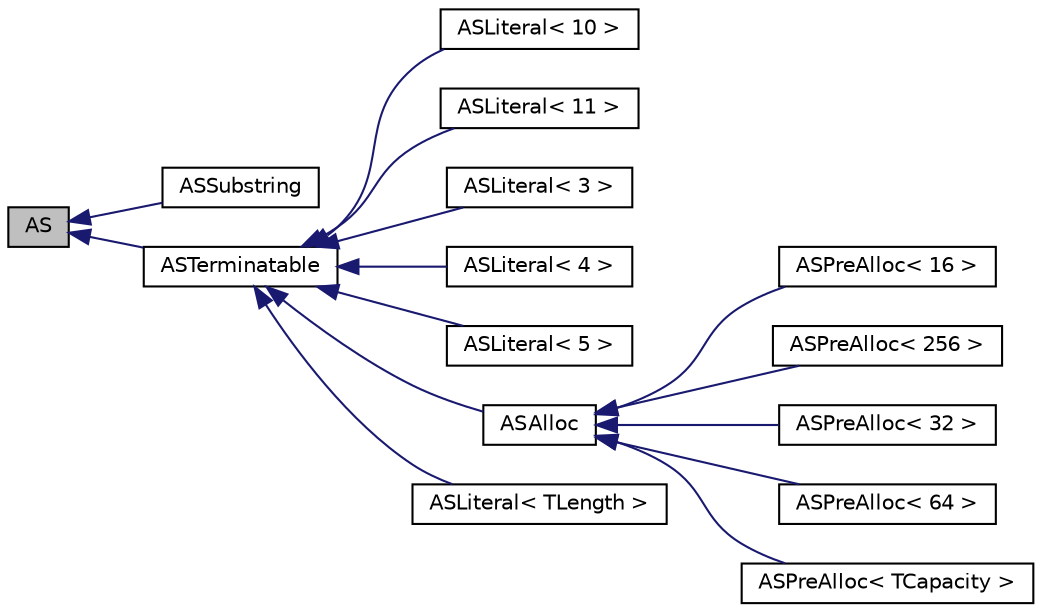 digraph "AS"
{
  edge [fontname="Helvetica",fontsize="10",labelfontname="Helvetica",labelfontsize="10"];
  node [fontname="Helvetica",fontsize="10",shape=record];
  rankdir="LR";
  Node1 [label="AS",height=0.2,width=0.4,color="black", fillcolor="grey75", style="filled", fontcolor="black"];
  Node1 -> Node2 [dir="back",color="midnightblue",fontsize="10",style="solid",fontname="Helvetica"];
  Node2 [label="ASSubstring",height=0.2,width=0.4,color="black", fillcolor="white", style="filled",URL="$classaworx_1_1lib_1_1strings_1_1ASSubstring.html"];
  Node1 -> Node3 [dir="back",color="midnightblue",fontsize="10",style="solid",fontname="Helvetica"];
  Node3 [label="ASTerminatable",height=0.2,width=0.4,color="black", fillcolor="white", style="filled",URL="$classaworx_1_1lib_1_1strings_1_1ASTerminatable.html"];
  Node3 -> Node4 [dir="back",color="midnightblue",fontsize="10",style="solid",fontname="Helvetica"];
  Node4 [label="ASLiteral\< 10 \>",height=0.2,width=0.4,color="black", fillcolor="white", style="filled",URL="$classaworx_1_1lib_1_1strings_1_1ASLiteral.html"];
  Node3 -> Node5 [dir="back",color="midnightblue",fontsize="10",style="solid",fontname="Helvetica"];
  Node5 [label="ASLiteral\< 11 \>",height=0.2,width=0.4,color="black", fillcolor="white", style="filled",URL="$classaworx_1_1lib_1_1strings_1_1ASLiteral.html"];
  Node3 -> Node6 [dir="back",color="midnightblue",fontsize="10",style="solid",fontname="Helvetica"];
  Node6 [label="ASLiteral\< 3 \>",height=0.2,width=0.4,color="black", fillcolor="white", style="filled",URL="$classaworx_1_1lib_1_1strings_1_1ASLiteral.html"];
  Node3 -> Node7 [dir="back",color="midnightblue",fontsize="10",style="solid",fontname="Helvetica"];
  Node7 [label="ASLiteral\< 4 \>",height=0.2,width=0.4,color="black", fillcolor="white", style="filled",URL="$classaworx_1_1lib_1_1strings_1_1ASLiteral.html"];
  Node3 -> Node8 [dir="back",color="midnightblue",fontsize="10",style="solid",fontname="Helvetica"];
  Node8 [label="ASLiteral\< 5 \>",height=0.2,width=0.4,color="black", fillcolor="white", style="filled",URL="$classaworx_1_1lib_1_1strings_1_1ASLiteral.html"];
  Node3 -> Node9 [dir="back",color="midnightblue",fontsize="10",style="solid",fontname="Helvetica"];
  Node9 [label="ASAlloc",height=0.2,width=0.4,color="black", fillcolor="white", style="filled",URL="$classaworx_1_1lib_1_1strings_1_1ASAlloc.html"];
  Node9 -> Node10 [dir="back",color="midnightblue",fontsize="10",style="solid",fontname="Helvetica"];
  Node10 [label="ASPreAlloc\< 16 \>",height=0.2,width=0.4,color="black", fillcolor="white", style="filled",URL="$classaworx_1_1lib_1_1strings_1_1ASPreAlloc.html"];
  Node9 -> Node11 [dir="back",color="midnightblue",fontsize="10",style="solid",fontname="Helvetica"];
  Node11 [label="ASPreAlloc\< 256 \>",height=0.2,width=0.4,color="black", fillcolor="white", style="filled",URL="$classaworx_1_1lib_1_1strings_1_1ASPreAlloc.html"];
  Node9 -> Node12 [dir="back",color="midnightblue",fontsize="10",style="solid",fontname="Helvetica"];
  Node12 [label="ASPreAlloc\< 32 \>",height=0.2,width=0.4,color="black", fillcolor="white", style="filled",URL="$classaworx_1_1lib_1_1strings_1_1ASPreAlloc.html"];
  Node9 -> Node13 [dir="back",color="midnightblue",fontsize="10",style="solid",fontname="Helvetica"];
  Node13 [label="ASPreAlloc\< 64 \>",height=0.2,width=0.4,color="black", fillcolor="white", style="filled",URL="$classaworx_1_1lib_1_1strings_1_1ASPreAlloc.html"];
  Node9 -> Node14 [dir="back",color="midnightblue",fontsize="10",style="solid",fontname="Helvetica"];
  Node14 [label="ASPreAlloc\< TCapacity \>",height=0.2,width=0.4,color="black", fillcolor="white", style="filled",URL="$classaworx_1_1lib_1_1strings_1_1ASPreAlloc.html"];
  Node3 -> Node15 [dir="back",color="midnightblue",fontsize="10",style="solid",fontname="Helvetica"];
  Node15 [label="ASLiteral\< TLength \>",height=0.2,width=0.4,color="black", fillcolor="white", style="filled",URL="$classaworx_1_1lib_1_1strings_1_1ASLiteral.html"];
}
